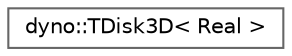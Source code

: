 digraph "Graphical Class Hierarchy"
{
 // LATEX_PDF_SIZE
  bgcolor="transparent";
  edge [fontname=Helvetica,fontsize=10,labelfontname=Helvetica,labelfontsize=10];
  node [fontname=Helvetica,fontsize=10,shape=box,height=0.2,width=0.4];
  rankdir="LR";
  Node0 [id="Node000000",label="dyno::TDisk3D\< Real \>",height=0.2,width=0.4,color="grey40", fillcolor="white", style="filled",URL="$classdyno_1_1_t_disk3_d.html",tooltip=" "];
}
